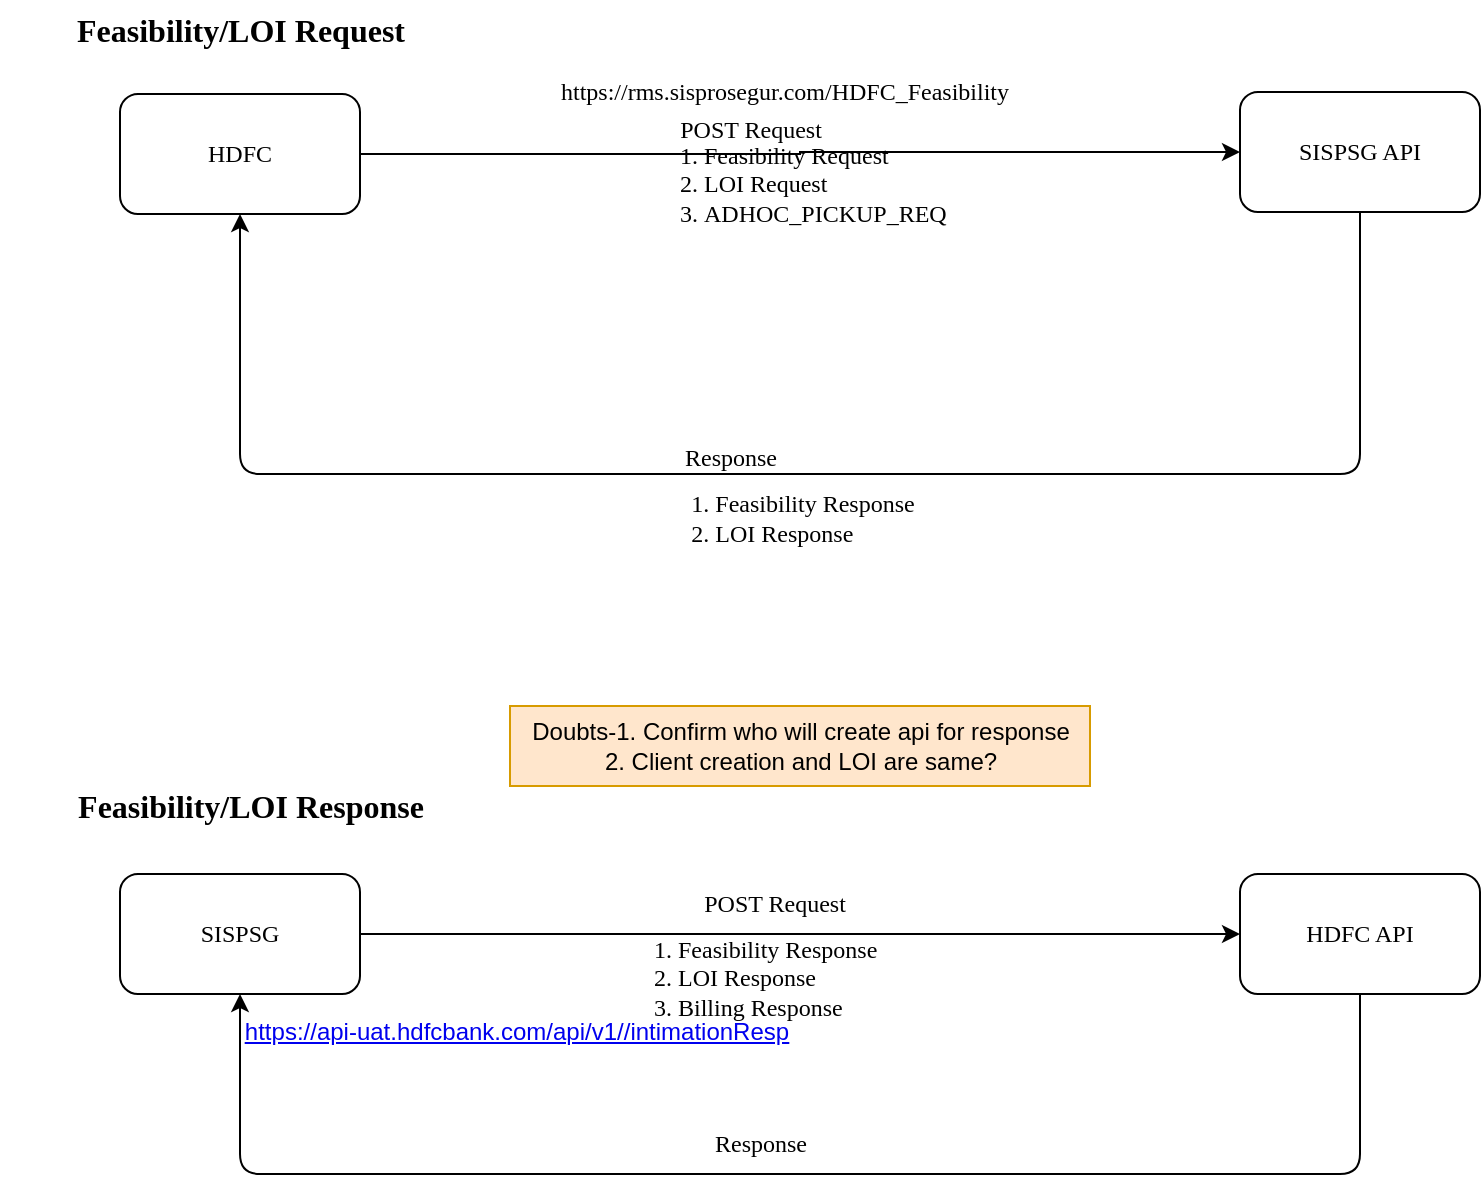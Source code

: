 <mxfile version="23.1.6" type="github">
  <diagram name="Page-1" id="uprE5jeDA3EvAK1ppm78">
    <mxGraphModel dx="1094" dy="644" grid="1" gridSize="10" guides="1" tooltips="1" connect="1" arrows="1" fold="1" page="1" pageScale="1" pageWidth="850" pageHeight="1100" math="0" shadow="0">
      <root>
        <mxCell id="0" />
        <mxCell id="1" parent="0" />
        <mxCell id="QY8g60V_eEfAb3vljTi_-10" value="" style="edgeStyle=orthogonalEdgeStyle;rounded=0;orthogonalLoop=1;jettySize=auto;html=1;fontFamily=Verdana;fontStyle=0" edge="1" parent="1" source="QY8g60V_eEfAb3vljTi_-1" target="QY8g60V_eEfAb3vljTi_-9">
          <mxGeometry relative="1" as="geometry" />
        </mxCell>
        <mxCell id="QY8g60V_eEfAb3vljTi_-1" value="HDFC" style="rounded=1;whiteSpace=wrap;html=1;fontStyle=0;fontFamily=Verdana;" vertex="1" parent="1">
          <mxGeometry x="60" y="50" width="120" height="60" as="geometry" />
        </mxCell>
        <mxCell id="QY8g60V_eEfAb3vljTi_-13" style="edgeStyle=orthogonalEdgeStyle;rounded=1;orthogonalLoop=1;jettySize=auto;html=1;exitX=0.5;exitY=1;exitDx=0;exitDy=0;entryX=0.5;entryY=1;entryDx=0;entryDy=0;fontFamily=Verdana;fontStyle=0;curved=0;" edge="1" parent="1" source="QY8g60V_eEfAb3vljTi_-9" target="QY8g60V_eEfAb3vljTi_-1">
          <mxGeometry relative="1" as="geometry">
            <mxPoint x="175" y="299" as="targetPoint" />
            <Array as="points">
              <mxPoint x="680" y="240" />
              <mxPoint x="120" y="240" />
            </Array>
          </mxGeometry>
        </mxCell>
        <mxCell id="QY8g60V_eEfAb3vljTi_-9" value="SISPSG API" style="whiteSpace=wrap;html=1;rounded=1;fontStyle=0;fontFamily=Verdana;" vertex="1" parent="1">
          <mxGeometry x="620" y="49" width="120" height="60" as="geometry" />
        </mxCell>
        <mxCell id="QY8g60V_eEfAb3vljTi_-12" value="&lt;div align=&quot;left&quot;&gt;&lt;ol&gt;&lt;li&gt;Feasibility Request&lt;/li&gt;&lt;li&gt;LOI Request&lt;/li&gt;&lt;li&gt; ADHOC_PICKUP_REQ&lt;/li&gt;&lt;/ol&gt;&lt;/div&gt;" style="text;html=1;align=left;verticalAlign=middle;resizable=0;points=[];autosize=1;strokeColor=none;fillColor=none;fontStyle=0;fontFamily=Verdana;" vertex="1" parent="1">
          <mxGeometry x="310" y="55" width="190" height="80" as="geometry" />
        </mxCell>
        <mxCell id="QY8g60V_eEfAb3vljTi_-14" value="&lt;div align=&quot;left&quot;&gt;&lt;ol&gt;&lt;li&gt;Feasibility Response&lt;/li&gt;&lt;li&gt;LOI Response&lt;/li&gt;&lt;/ol&gt;&lt;/div&gt;" style="text;html=1;align=center;verticalAlign=middle;resizable=0;points=[];autosize=1;strokeColor=none;fillColor=none;fontStyle=0;fontFamily=Verdana;" vertex="1" parent="1">
          <mxGeometry x="292" y="227" width="190" height="70" as="geometry" />
        </mxCell>
        <mxCell id="QY8g60V_eEfAb3vljTi_-15" value="POST Request" style="text;html=1;align=center;verticalAlign=middle;resizable=0;points=[];autosize=1;strokeColor=none;fillColor=none;fontStyle=0;fontFamily=Verdana;" vertex="1" parent="1">
          <mxGeometry x="320" y="53" width="110" height="30" as="geometry" />
        </mxCell>
        <mxCell id="QY8g60V_eEfAb3vljTi_-16" value="Response" style="text;html=1;align=center;verticalAlign=middle;resizable=0;points=[];autosize=1;strokeColor=none;fillColor=none;fontStyle=0;fontFamily=Verdana;" vertex="1" parent="1">
          <mxGeometry x="320" y="217" width="90" height="30" as="geometry" />
        </mxCell>
        <UserObject label="https://rms.sisprosegur.com/HDFC_Feasibility" link="https://rms.sisprosegur.com/HDFC_Feasibility" id="QY8g60V_eEfAb3vljTi_-17">
          <mxCell style="text;html=1;align=center;verticalAlign=middle;resizable=0;points=[];autosize=1;strokeColor=none;fillColor=none;fontFamily=Verdana;fontStyle=0" vertex="1" parent="1">
            <mxGeometry x="237" y="34" width="310" height="30" as="geometry" />
          </mxCell>
        </UserObject>
        <mxCell id="QY8g60V_eEfAb3vljTi_-23" value="Feasibility/LOI Request" style="text;html=1;align=center;verticalAlign=middle;resizable=0;points=[];autosize=1;strokeColor=none;fillColor=none;fontStyle=1;fontSize=16;fontFamily=Verdana;" vertex="1" parent="1">
          <mxGeometry y="3" width="240" height="30" as="geometry" />
        </mxCell>
        <mxCell id="QY8g60V_eEfAb3vljTi_-24" value="Feasibility/LOI Response" style="text;html=1;align=center;verticalAlign=middle;resizable=0;points=[];autosize=1;strokeColor=none;fillColor=none;fontStyle=1;fontSize=16;fontFamily=Verdana;" vertex="1" parent="1">
          <mxGeometry y="391" width="250" height="30" as="geometry" />
        </mxCell>
        <mxCell id="QY8g60V_eEfAb3vljTi_-27" value="" style="edgeStyle=orthogonalEdgeStyle;rounded=0;orthogonalLoop=1;jettySize=auto;html=1;" edge="1" parent="1" source="QY8g60V_eEfAb3vljTi_-25" target="QY8g60V_eEfAb3vljTi_-26">
          <mxGeometry relative="1" as="geometry" />
        </mxCell>
        <mxCell id="QY8g60V_eEfAb3vljTi_-25" value="SISPSG" style="whiteSpace=wrap;html=1;rounded=1;fontStyle=0;fontFamily=Verdana;" vertex="1" parent="1">
          <mxGeometry x="60" y="440" width="120" height="60" as="geometry" />
        </mxCell>
        <mxCell id="QY8g60V_eEfAb3vljTi_-28" style="edgeStyle=orthogonalEdgeStyle;rounded=1;orthogonalLoop=1;jettySize=auto;html=1;exitX=0.5;exitY=1;exitDx=0;exitDy=0;entryX=0.5;entryY=1;entryDx=0;entryDy=0;curved=0;" edge="1" parent="1" source="QY8g60V_eEfAb3vljTi_-26" target="QY8g60V_eEfAb3vljTi_-25">
          <mxGeometry relative="1" as="geometry">
            <Array as="points">
              <mxPoint x="680" y="590" />
              <mxPoint x="120" y="590" />
            </Array>
          </mxGeometry>
        </mxCell>
        <mxCell id="QY8g60V_eEfAb3vljTi_-26" value="HDFC API" style="whiteSpace=wrap;html=1;fontFamily=Verdana;rounded=1;fontStyle=0;" vertex="1" parent="1">
          <mxGeometry x="620" y="440" width="120" height="60" as="geometry" />
        </mxCell>
        <mxCell id="QY8g60V_eEfAb3vljTi_-29" value="POST Request" style="text;html=1;align=center;verticalAlign=middle;resizable=0;points=[];autosize=1;strokeColor=none;fillColor=none;fontStyle=0;fontFamily=Verdana;" vertex="1" parent="1">
          <mxGeometry x="332" y="440" width="110" height="30" as="geometry" />
        </mxCell>
        <mxCell id="QY8g60V_eEfAb3vljTi_-30" value="Response" style="text;html=1;align=center;verticalAlign=middle;resizable=0;points=[];autosize=1;strokeColor=none;fillColor=none;fontStyle=0;fontFamily=Verdana;" vertex="1" parent="1">
          <mxGeometry x="335" y="560" width="90" height="30" as="geometry" />
        </mxCell>
        <mxCell id="QY8g60V_eEfAb3vljTi_-31" value="&lt;u&gt;&lt;a title=&quot;Original URL: https://api-uat.hdfcbank.com/api/v1/dsb/intimationResp. Click or tap if you trust this link.&quot; target=&quot;_blank&quot; href=&quot;https://ind01.safelinks.protection.outlook.com/?url=https%3A%2F%2Fapi-uat.hdfcbank.com%2Fapi%2Fv1%2Fdsb%2FintimationResp&amp;amp;data=05%7C01%7Cshubham.pawar4%40hdfcbank.com%7C284244c8ec6b4c64b9b008db6e779bee%7C827fd02205a64e57be9ccc069b6ae62d%7C0%7C0%7C638225232243491934%7CUnknown%7CTWFpbGZsb3d8eyJWIjoiMC4wLjAwMDAiLCJQIjoiV2luMzIiLCJBTiI6Ik1haWwiLCJXVCI6Mn0%3D%7C3000%7C%7C%7C&amp;amp;sdata=QB7lebr9Tw6JcELbrLSqCNylo0V3PcAyTXZZP5ZpUk0%3D&amp;amp;reserved=0&quot;&gt;https://api-uat.hdfcbank.com/api/v1//intimationResp&lt;/a&gt;&lt;/u&gt;" style="text;html=1;align=center;verticalAlign=middle;resizable=0;points=[];autosize=1;strokeColor=none;fillColor=none;" vertex="1" parent="1">
          <mxGeometry x="108" y="504" width="300" height="30" as="geometry" />
        </mxCell>
        <mxCell id="QY8g60V_eEfAb3vljTi_-32" value="&lt;div align=&quot;left&quot;&gt;&lt;ol&gt;&lt;li&gt;Feasibility Response&lt;/li&gt;&lt;li&gt;LOI Response&lt;/li&gt;&lt;li&gt;Billing Response&lt;br&gt;&lt;/li&gt;&lt;/ol&gt;&lt;/div&gt;" style="text;html=1;align=left;verticalAlign=middle;resizable=0;points=[];autosize=1;strokeColor=none;fillColor=none;fontStyle=0;fontFamily=Verdana;" vertex="1" parent="1">
          <mxGeometry x="297" y="452" width="190" height="80" as="geometry" />
        </mxCell>
        <mxCell id="QY8g60V_eEfAb3vljTi_-34" value="&lt;div&gt;Doubts-1. Confirm who will create api for response&lt;/div&gt;&lt;div&gt;2. Client creation and LOI are same?&lt;br&gt;&lt;/div&gt;" style="text;html=1;align=center;verticalAlign=middle;resizable=0;points=[];autosize=1;strokeColor=#d79b00;fillColor=#ffe6cc;" vertex="1" parent="1">
          <mxGeometry x="255" y="356" width="290" height="40" as="geometry" />
        </mxCell>
      </root>
    </mxGraphModel>
  </diagram>
</mxfile>
